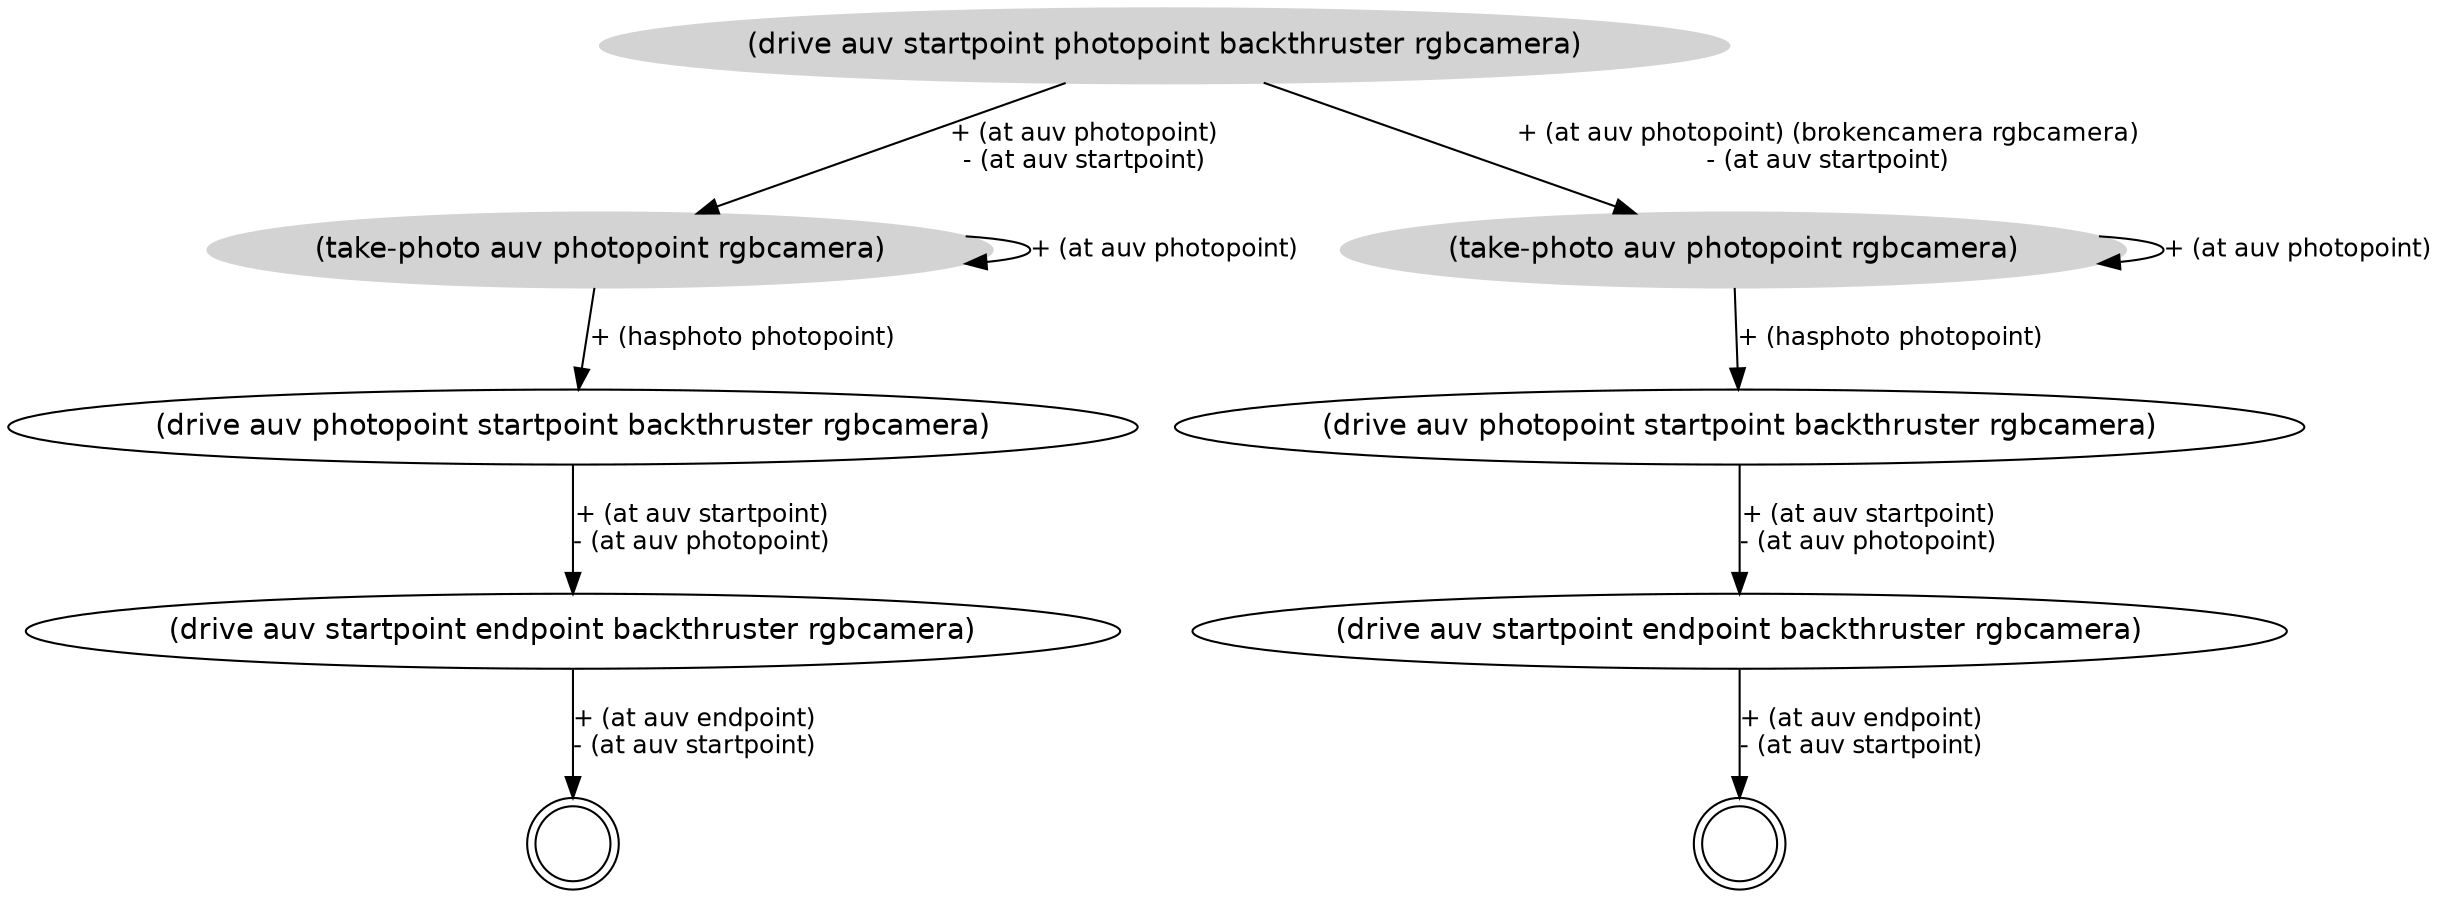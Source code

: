 digraph Struc {
 graph [fontname = "helvetica"];
 node [fontname = "helvetica"];
 edge [fontname = "helvetica"];
 node [shape=ellipse];
 packMode="graph";
 n0 [style=filled, color=lightgrey, label="(drive auv startpoint photopoint backthruster rgbcamera)"];
 n0->n1 [fontsize=12, label="+ (at auv photopoint)\n- (at auv startpoint)"];
 n0->n2 [fontsize=12, label="+ (at auv photopoint) (brokencamera rgbcamera)\n- (at auv startpoint)"];
 n1 [style=filled, color=lightgrey, label="(take-photo auv photopoint rgbcamera)"];
 n1->n3 [fontsize=12, label="+ (hasphoto photopoint)"];
 n1->n1 [fontsize=12, label="+ (at auv photopoint)"];
 n2 [style=filled, color=lightgrey, label="(take-photo auv photopoint rgbcamera)"];
 n2->n4 [fontsize=12, label="+ (hasphoto photopoint)"];
 n2->n2 [fontsize=12, label="+ (at auv photopoint)"];
 n3 [label="(drive auv photopoint startpoint backthruster rgbcamera)"];
 n3->n5 [fontsize=12, label="+ (at auv startpoint)\n- (at auv photopoint)"];
 n4 [label="(drive auv photopoint startpoint backthruster rgbcamera)"];
 n4->n6 [fontsize=12, label="+ (at auv startpoint)\n- (at auv photopoint)"];
 n5 [label="(drive auv startpoint endpoint backthruster rgbcamera)"];
 n5->n7 [fontsize=12, label="+ (at auv endpoint)\n- (at auv startpoint)"];
 n6 [label="(drive auv startpoint endpoint backthruster rgbcamera)"];
 n6->n8 [fontsize=12, label="+ (at auv endpoint)\n- (at auv startpoint)"];
 n7 [shape=circle,label="",peripheries=2];
 n8 [shape=circle,label="",peripheries=2];
}